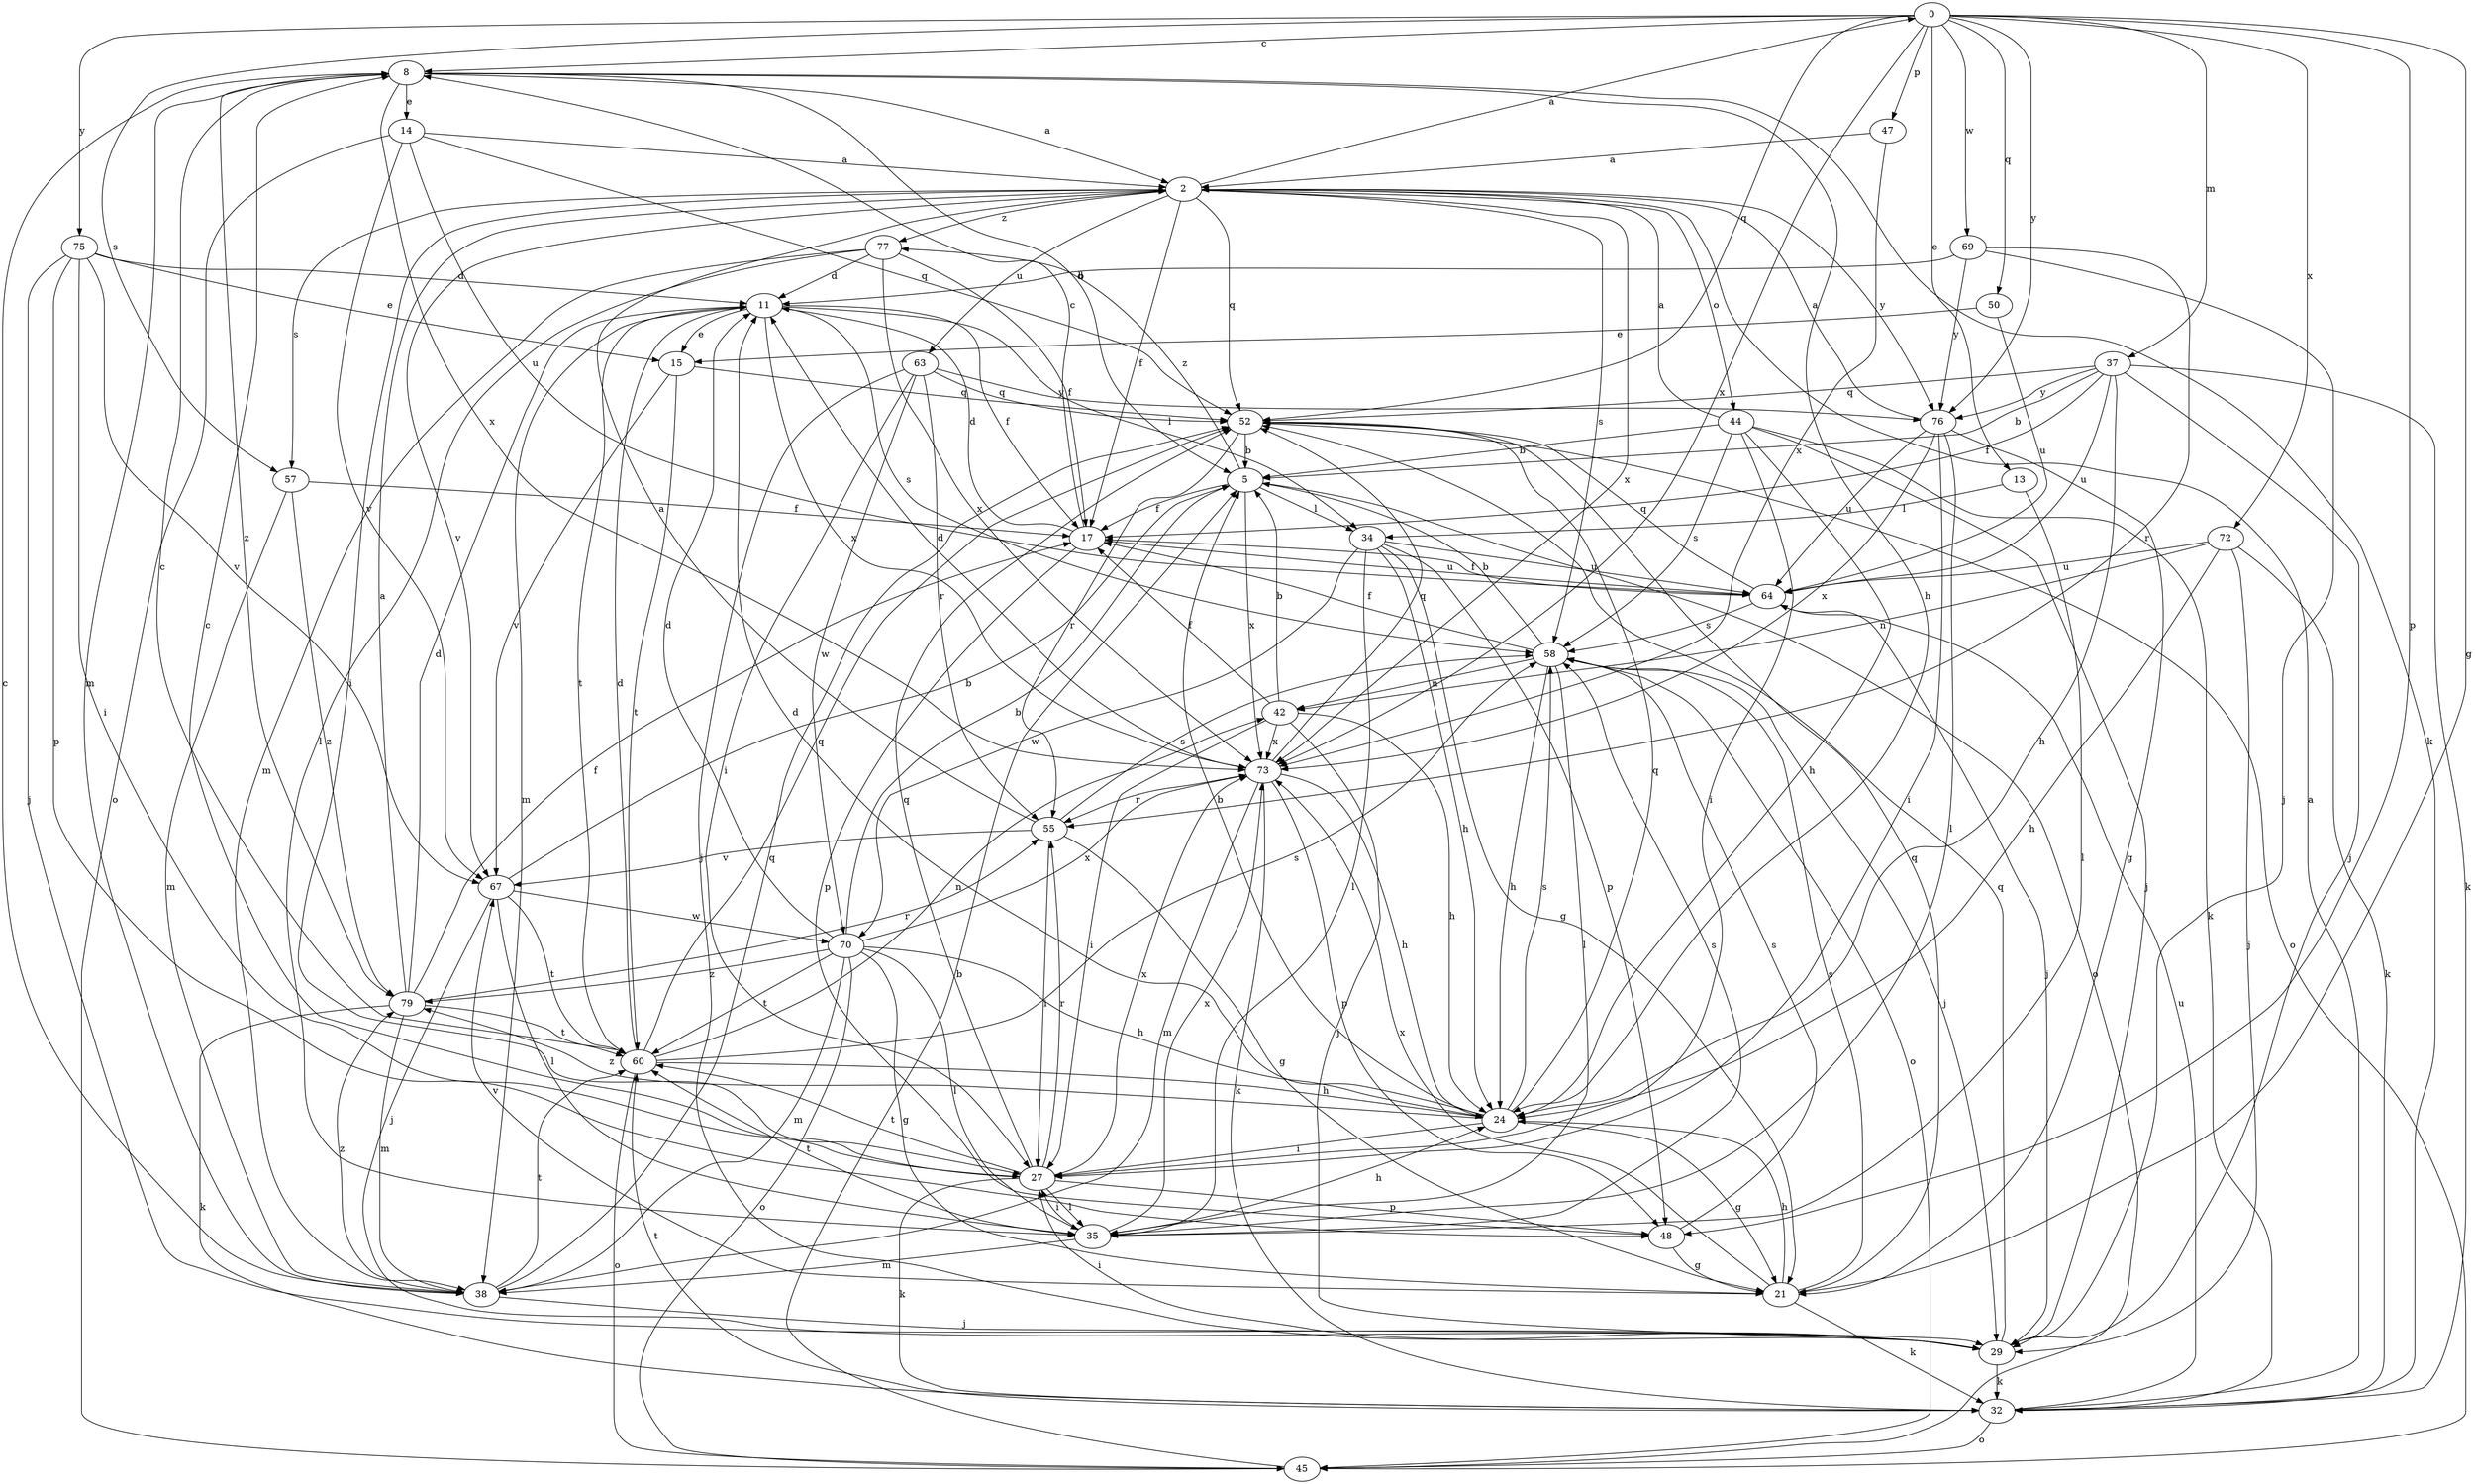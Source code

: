 strict digraph  {
0;
2;
5;
8;
11;
13;
14;
15;
17;
21;
24;
27;
29;
32;
34;
35;
37;
38;
42;
44;
45;
47;
48;
50;
52;
55;
57;
58;
60;
63;
64;
67;
69;
70;
72;
73;
75;
76;
77;
79;
0 -> 8  [label=c];
0 -> 13  [label=e];
0 -> 21  [label=g];
0 -> 37  [label=m];
0 -> 47  [label=p];
0 -> 48  [label=p];
0 -> 50  [label=q];
0 -> 52  [label=q];
0 -> 57  [label=s];
0 -> 69  [label=w];
0 -> 72  [label=x];
0 -> 73  [label=x];
0 -> 75  [label=y];
0 -> 76  [label=y];
2 -> 0  [label=a];
2 -> 17  [label=f];
2 -> 27  [label=i];
2 -> 44  [label=o];
2 -> 52  [label=q];
2 -> 57  [label=s];
2 -> 58  [label=s];
2 -> 63  [label=u];
2 -> 67  [label=v];
2 -> 73  [label=x];
2 -> 76  [label=y];
2 -> 77  [label=z];
5 -> 17  [label=f];
5 -> 34  [label=l];
5 -> 45  [label=o];
5 -> 73  [label=x];
5 -> 77  [label=z];
8 -> 2  [label=a];
8 -> 5  [label=b];
8 -> 14  [label=e];
8 -> 24  [label=h];
8 -> 32  [label=k];
8 -> 38  [label=m];
8 -> 73  [label=x];
8 -> 79  [label=z];
11 -> 15  [label=e];
11 -> 17  [label=f];
11 -> 34  [label=l];
11 -> 38  [label=m];
11 -> 58  [label=s];
11 -> 60  [label=t];
11 -> 73  [label=x];
13 -> 34  [label=l];
13 -> 35  [label=l];
14 -> 2  [label=a];
14 -> 45  [label=o];
14 -> 52  [label=q];
14 -> 64  [label=u];
14 -> 67  [label=v];
15 -> 52  [label=q];
15 -> 60  [label=t];
15 -> 67  [label=v];
17 -> 8  [label=c];
17 -> 11  [label=d];
17 -> 48  [label=p];
17 -> 64  [label=u];
21 -> 24  [label=h];
21 -> 32  [label=k];
21 -> 52  [label=q];
21 -> 58  [label=s];
21 -> 67  [label=v];
21 -> 73  [label=x];
24 -> 5  [label=b];
24 -> 11  [label=d];
24 -> 21  [label=g];
24 -> 27  [label=i];
24 -> 52  [label=q];
24 -> 58  [label=s];
24 -> 79  [label=z];
27 -> 8  [label=c];
27 -> 32  [label=k];
27 -> 35  [label=l];
27 -> 48  [label=p];
27 -> 52  [label=q];
27 -> 55  [label=r];
27 -> 60  [label=t];
27 -> 73  [label=x];
29 -> 27  [label=i];
29 -> 32  [label=k];
29 -> 52  [label=q];
32 -> 2  [label=a];
32 -> 45  [label=o];
32 -> 60  [label=t];
32 -> 64  [label=u];
34 -> 21  [label=g];
34 -> 24  [label=h];
34 -> 35  [label=l];
34 -> 48  [label=p];
34 -> 64  [label=u];
34 -> 70  [label=w];
35 -> 24  [label=h];
35 -> 27  [label=i];
35 -> 38  [label=m];
35 -> 58  [label=s];
35 -> 60  [label=t];
35 -> 73  [label=x];
37 -> 5  [label=b];
37 -> 17  [label=f];
37 -> 24  [label=h];
37 -> 29  [label=j];
37 -> 32  [label=k];
37 -> 52  [label=q];
37 -> 64  [label=u];
37 -> 76  [label=y];
38 -> 8  [label=c];
38 -> 29  [label=j];
38 -> 52  [label=q];
38 -> 60  [label=t];
38 -> 79  [label=z];
42 -> 5  [label=b];
42 -> 17  [label=f];
42 -> 24  [label=h];
42 -> 27  [label=i];
42 -> 29  [label=j];
42 -> 73  [label=x];
44 -> 2  [label=a];
44 -> 5  [label=b];
44 -> 24  [label=h];
44 -> 27  [label=i];
44 -> 29  [label=j];
44 -> 32  [label=k];
44 -> 58  [label=s];
45 -> 5  [label=b];
47 -> 2  [label=a];
47 -> 73  [label=x];
48 -> 21  [label=g];
48 -> 58  [label=s];
50 -> 15  [label=e];
50 -> 64  [label=u];
52 -> 5  [label=b];
52 -> 45  [label=o];
52 -> 55  [label=r];
55 -> 2  [label=a];
55 -> 21  [label=g];
55 -> 27  [label=i];
55 -> 58  [label=s];
55 -> 67  [label=v];
57 -> 17  [label=f];
57 -> 38  [label=m];
57 -> 79  [label=z];
58 -> 5  [label=b];
58 -> 17  [label=f];
58 -> 24  [label=h];
58 -> 29  [label=j];
58 -> 35  [label=l];
58 -> 42  [label=n];
58 -> 45  [label=o];
60 -> 8  [label=c];
60 -> 11  [label=d];
60 -> 24  [label=h];
60 -> 42  [label=n];
60 -> 45  [label=o];
60 -> 52  [label=q];
60 -> 58  [label=s];
63 -> 27  [label=i];
63 -> 29  [label=j];
63 -> 52  [label=q];
63 -> 55  [label=r];
63 -> 70  [label=w];
63 -> 76  [label=y];
64 -> 17  [label=f];
64 -> 29  [label=j];
64 -> 52  [label=q];
64 -> 58  [label=s];
67 -> 5  [label=b];
67 -> 29  [label=j];
67 -> 35  [label=l];
67 -> 60  [label=t];
67 -> 70  [label=w];
69 -> 11  [label=d];
69 -> 29  [label=j];
69 -> 55  [label=r];
69 -> 76  [label=y];
70 -> 5  [label=b];
70 -> 11  [label=d];
70 -> 21  [label=g];
70 -> 24  [label=h];
70 -> 35  [label=l];
70 -> 38  [label=m];
70 -> 45  [label=o];
70 -> 60  [label=t];
70 -> 73  [label=x];
70 -> 79  [label=z];
72 -> 24  [label=h];
72 -> 29  [label=j];
72 -> 32  [label=k];
72 -> 42  [label=n];
72 -> 64  [label=u];
73 -> 11  [label=d];
73 -> 24  [label=h];
73 -> 32  [label=k];
73 -> 38  [label=m];
73 -> 48  [label=p];
73 -> 52  [label=q];
73 -> 55  [label=r];
75 -> 11  [label=d];
75 -> 15  [label=e];
75 -> 27  [label=i];
75 -> 29  [label=j];
75 -> 48  [label=p];
75 -> 67  [label=v];
76 -> 2  [label=a];
76 -> 21  [label=g];
76 -> 27  [label=i];
76 -> 35  [label=l];
76 -> 64  [label=u];
76 -> 73  [label=x];
77 -> 11  [label=d];
77 -> 17  [label=f];
77 -> 35  [label=l];
77 -> 38  [label=m];
77 -> 73  [label=x];
79 -> 2  [label=a];
79 -> 11  [label=d];
79 -> 17  [label=f];
79 -> 32  [label=k];
79 -> 38  [label=m];
79 -> 55  [label=r];
79 -> 60  [label=t];
}
